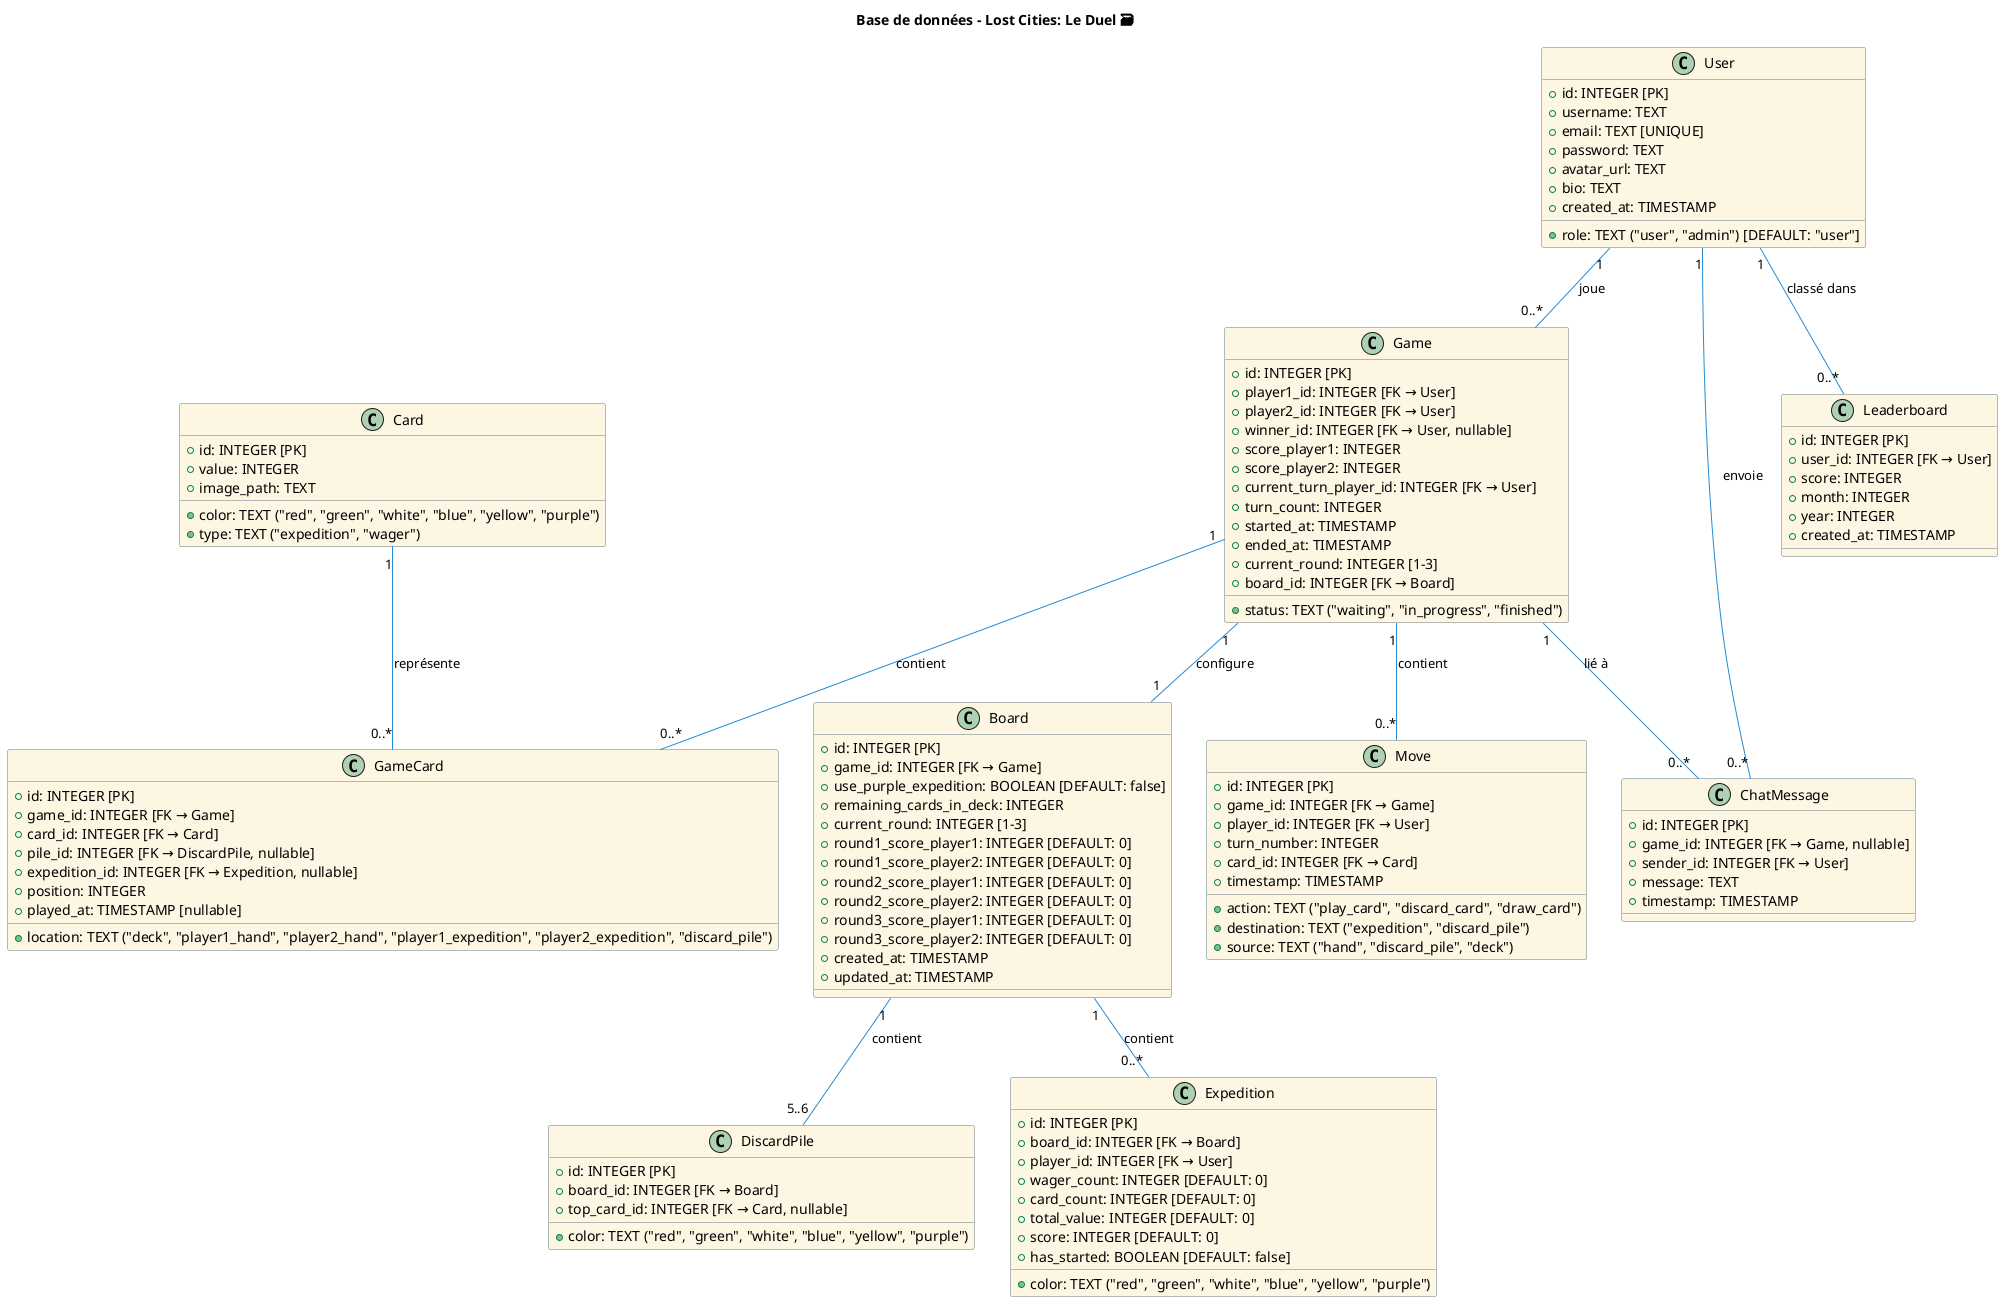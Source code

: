 @startuml LostCities UML
title Base de données - Lost Cities: Le Duel 🗃️
skinparam class {
BackgroundColor #FDF6E3
ArrowColor #268BD2
BorderColor #657B83
FontName "Segoe UI"
}
'-------------------------------
class User {
+id: INTEGER [PK]
+username: TEXT
+email: TEXT [UNIQUE]
+password: TEXT
+avatar_url: TEXT
+bio: TEXT
+created_at: TIMESTAMP
+role: TEXT ("user", "admin") [DEFAULT: "user"]
}

class Game {
+id: INTEGER [PK]
+player1_id: INTEGER [FK → User]
+player2_id: INTEGER [FK → User]
+status: TEXT ("waiting", "in_progress", "finished")
+winner_id: INTEGER [FK → User, nullable]
+score_player1: INTEGER
+score_player2: INTEGER
+current_turn_player_id: INTEGER [FK → User]
+turn_count: INTEGER
+started_at: TIMESTAMP
+ended_at: TIMESTAMP
+current_round: INTEGER [1-3]
+board_id: INTEGER [FK → Board]
}

class Board {
+id: INTEGER [PK]
+game_id: INTEGER [FK → Game]
+use_purple_expedition: BOOLEAN [DEFAULT: false]
+remaining_cards_in_deck: INTEGER
+current_round: INTEGER [1-3]
+round1_score_player1: INTEGER [DEFAULT: 0]
+round1_score_player2: INTEGER [DEFAULT: 0]
+round2_score_player1: INTEGER [DEFAULT: 0]
+round2_score_player2: INTEGER [DEFAULT: 0]
+round3_score_player1: INTEGER [DEFAULT: 0]
+round3_score_player2: INTEGER [DEFAULT: 0]
+created_at: TIMESTAMP
+updated_at: TIMESTAMP
}

class DiscardPile {
+id: INTEGER [PK]
+board_id: INTEGER [FK → Board]
+color: TEXT ("red", "green", "white", "blue", "yellow", "purple")
+top_card_id: INTEGER [FK → Card, nullable]
}

class Card {
+id: INTEGER [PK]
+color: TEXT ("red", "green", "white", "blue", "yellow", "purple")
+type: TEXT ("expedition", "wager")
+value: INTEGER
+image_path: TEXT
}

class GameCard {
+id: INTEGER [PK]
+game_id: INTEGER [FK → Game]
+card_id: INTEGER [FK → Card]
+location: TEXT ("deck", "player1_hand", "player2_hand", "player1_expedition", "player2_expedition", "discard_pile")
+pile_id: INTEGER [FK → DiscardPile, nullable]
+expedition_id: INTEGER [FK → Expedition, nullable]
+position: INTEGER
+played_at: TIMESTAMP [nullable]
}

class Expedition {
+id: INTEGER [PK]
+board_id: INTEGER [FK → Board]
+player_id: INTEGER [FK → User]
+color: TEXT ("red", "green", "white", "blue", "yellow", "purple")
+wager_count: INTEGER [DEFAULT: 0]
+card_count: INTEGER [DEFAULT: 0]
+total_value: INTEGER [DEFAULT: 0]
+score: INTEGER [DEFAULT: 0]
+has_started: BOOLEAN [DEFAULT: false]
}

class Move {
+id: INTEGER [PK]
+game_id: INTEGER [FK → Game]
+player_id: INTEGER [FK → User]
+turn_number: INTEGER
+action: TEXT ("play_card", "discard_card", "draw_card")
+card_id: INTEGER [FK → Card]
+destination: TEXT ("expedition", "discard_pile")
+source: TEXT ("hand", "discard_pile", "deck")
+timestamp: TIMESTAMP
}

class ChatMessage {
+id: INTEGER [PK]
+game_id: INTEGER [FK → Game, nullable]
+sender_id: INTEGER [FK → User]
+message: TEXT
+timestamp: TIMESTAMP
}

class Leaderboard {
+id: INTEGER [PK]
+user_id: INTEGER [FK → User]
+score: INTEGER
+month: INTEGER
+year: INTEGER
+created_at: TIMESTAMP
}
'-------------------------------
User "1" -- "0..*" Game : joue
Game "1" -- "1" Board : configure
Board "1" -- "0..*" Expedition : contient
Board "1" -- "5..6" DiscardPile : contient
Game "1" -- "0..*" Move : contient
Game "1" -- "0..*" ChatMessage : lié à
User "1" -- "0..*" ChatMessage : envoie
User "1" -- "0..*" Leaderboard : classé dans
Game "1" -- "0..*" GameCard : contient
Card "1" -- "0..*" GameCard : représente
@enduml